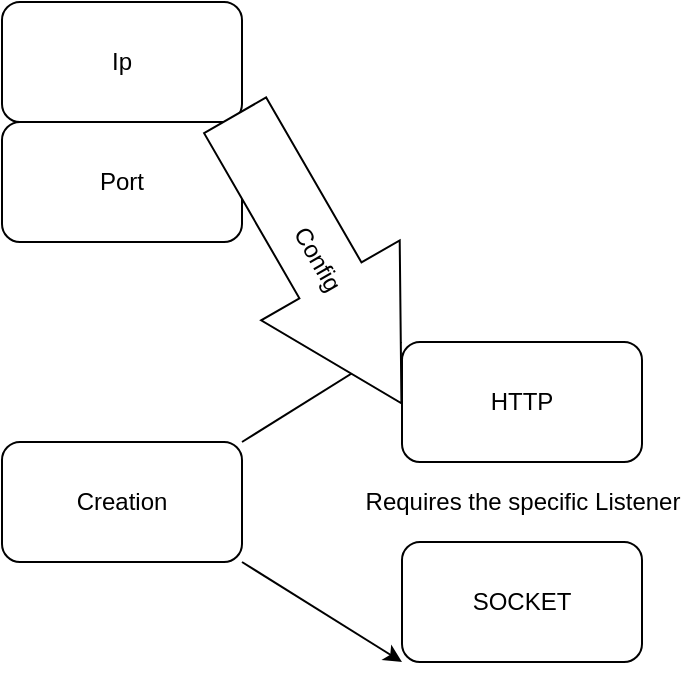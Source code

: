 <mxfile>
    <diagram id="83WLwSlJDjBXb96vyd6J" name="Page-1">
        <mxGraphModel dx="1194" dy="606" grid="1" gridSize="10" guides="1" tooltips="1" connect="1" arrows="1" fold="1" page="1" pageScale="1" pageWidth="850" pageHeight="1100" math="0" shadow="0">
            <root>
                <mxCell id="0"/>
                <mxCell id="1" parent="0"/>
                <mxCell id="6" value="Ip" style="rounded=1;whiteSpace=wrap;html=1;" vertex="1" parent="1">
                    <mxGeometry y="110" width="120" height="60" as="geometry"/>
                </mxCell>
                <mxCell id="7" value="Port" style="rounded=1;whiteSpace=wrap;html=1;" vertex="1" parent="1">
                    <mxGeometry y="170" width="120" height="60" as="geometry"/>
                </mxCell>
                <mxCell id="9" style="edgeStyle=none;html=1;exitX=1;exitY=0;exitDx=0;exitDy=0;" edge="1" parent="1" source="8">
                    <mxGeometry relative="1" as="geometry">
                        <mxPoint x="200" y="280" as="targetPoint"/>
                    </mxGeometry>
                </mxCell>
                <mxCell id="10" style="edgeStyle=none;html=1;exitX=1;exitY=1;exitDx=0;exitDy=0;" edge="1" parent="1" source="8">
                    <mxGeometry relative="1" as="geometry">
                        <mxPoint x="200" y="440" as="targetPoint"/>
                    </mxGeometry>
                </mxCell>
                <mxCell id="8" value="Creation" style="rounded=1;whiteSpace=wrap;html=1;" vertex="1" parent="1">
                    <mxGeometry y="330" width="120" height="60" as="geometry"/>
                </mxCell>
                <mxCell id="11" value="HTTP" style="rounded=1;whiteSpace=wrap;html=1;" vertex="1" parent="1">
                    <mxGeometry x="200" y="280" width="120" height="60" as="geometry"/>
                </mxCell>
                <mxCell id="12" value="SOCKET" style="rounded=1;whiteSpace=wrap;html=1;" vertex="1" parent="1">
                    <mxGeometry x="200" y="380" width="120" height="60" as="geometry"/>
                </mxCell>
                <mxCell id="13" value="Requires the specific Listener" style="text;html=1;align=center;verticalAlign=middle;resizable=0;points=[];autosize=1;strokeColor=none;fillColor=none;" vertex="1" parent="1">
                    <mxGeometry x="175" y="350" width="170" height="20" as="geometry"/>
                </mxCell>
                <mxCell id="14" value="Config" style="shape=singleArrow;whiteSpace=wrap;html=1;arrowWidth=0.448;arrowSize=0.427;rotation=60;" vertex="1" parent="1">
                    <mxGeometry x="75" y="198.66" width="166.29" height="80" as="geometry"/>
                </mxCell>
            </root>
        </mxGraphModel>
    </diagram>
</mxfile>